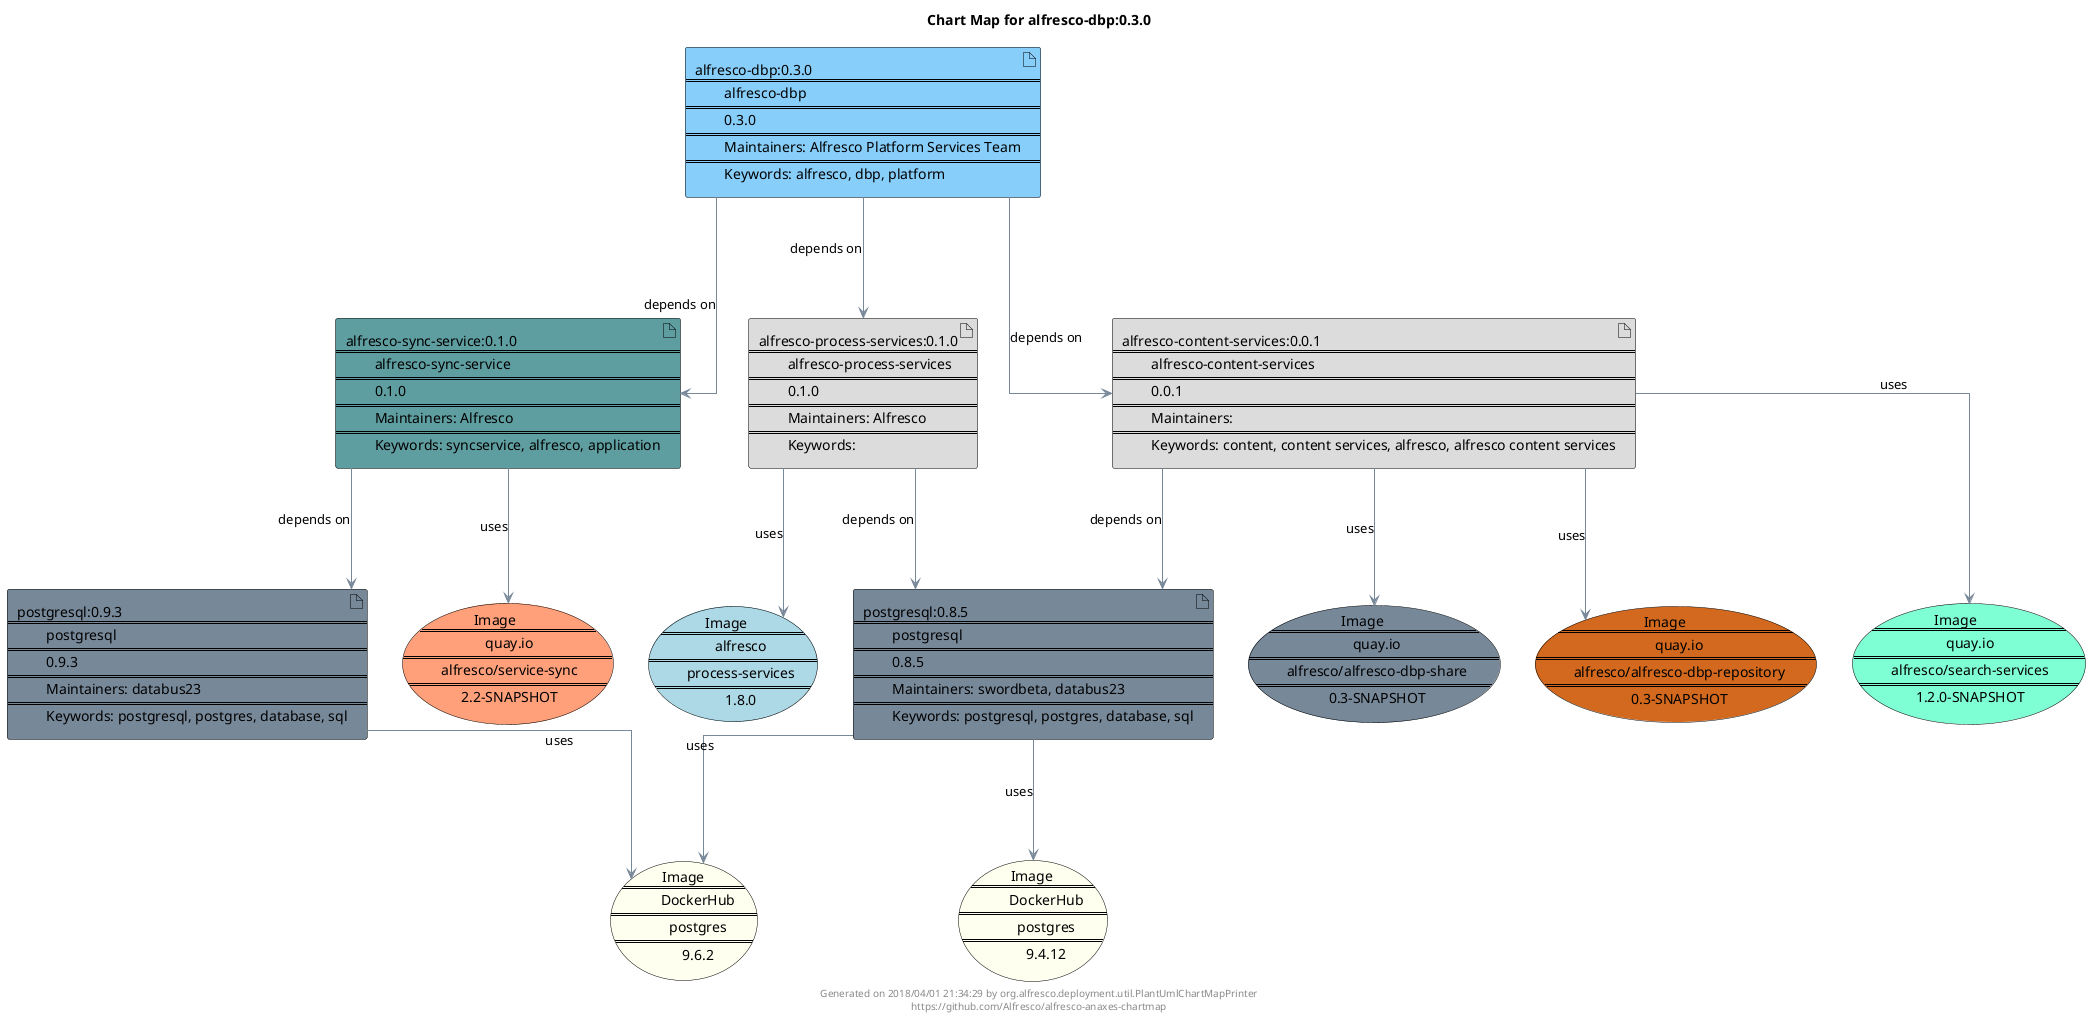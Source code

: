 @startuml
skinparam linetype ortho
skinparam backgroundColor white
skinparam usecaseBorderColor black
skinparam usecaseArrowColor LightSlateGray
skinparam artifactBorderColor black
skinparam artifactArrowColor LightSlateGray
title Chart Map for alfresco-dbp:0.3.0
'There are 6 referenced Helm Charts
artifact "alfresco-process-services:0.1.0\n====\n\talfresco-process-services\n====\n\t0.1.0\n====\n\tMaintainers: Alfresco\n====\n\tKeywords: " as alfresco_process_services_0_1_0 #Gainsboro
artifact "postgresql:0.9.3\n====\n\tpostgresql\n====\n\t0.9.3\n====\n\tMaintainers: databus23\n====\n\tKeywords: postgresql, postgres, database, sql" as postgresql_0_9_3 #LightSlateGray
artifact "alfresco-dbp:0.3.0\n====\n\talfresco-dbp\n====\n\t0.3.0\n====\n\tMaintainers: Alfresco Platform Services Team\n====\n\tKeywords: alfresco, dbp, platform" as alfresco_dbp_0_3_0 #LightSkyBlue
artifact "alfresco-sync-service:0.1.0\n====\n\talfresco-sync-service\n====\n\t0.1.0\n====\n\tMaintainers: Alfresco\n====\n\tKeywords: syncservice, alfresco, application" as alfresco_sync_service_0_1_0 #CadetBlue
artifact "alfresco-content-services:0.0.1\n====\n\talfresco-content-services\n====\n\t0.0.1\n====\n\tMaintainers: \n====\n\tKeywords: content, content services, alfresco, alfresco content services" as alfresco_content_services_0_0_1 #Gainsboro
artifact "postgresql:0.8.5\n====\n\tpostgresql\n====\n\t0.8.5\n====\n\tMaintainers: swordbeta, databus23\n====\n\tKeywords: postgresql, postgres, database, sql" as postgresql_0_8_5 #LightSlateGray
'There are 7 referenced Images
usecase "Image\n====\n\tDockerHub\n====\n\tpostgres\n====\n\t9.4.12" as postgres_9_4_12 #Ivory
usecase "Image\n====\n\tquay.io\n====\n\talfresco/alfresco-dbp-share\n====\n\t0.3-SNAPSHOT" as quay_io_alfresco_alfresco_dbp_share_0_3_SNAPSHOT #LightSlateGray
usecase "Image\n====\n\tDockerHub\n====\n\tpostgres\n====\n\t9.6.2" as postgres_9_6_2 #Ivory
usecase "Image\n====\n\tquay.io\n====\n\talfresco/alfresco-dbp-repository\n====\n\t0.3-SNAPSHOT" as quay_io_alfresco_alfresco_dbp_repository_0_3_SNAPSHOT #Chocolate
usecase "Image\n====\n\tquay.io\n====\n\talfresco/search-services\n====\n\t1.2.0-SNAPSHOT" as quay_io_alfresco_search_services_1_2_0_SNAPSHOT #Aquamarine
usecase "Image\n====\n\talfresco\n====\n\tprocess-services\n====\n\t1.8.0" as alfresco_process_services_1_8_0 #LightBlue
usecase "Image\n====\n\tquay.io\n====\n\talfresco/service-sync\n====\n\t2.2-SNAPSHOT" as quay_io_alfresco_service_sync_2_2_SNAPSHOT #LightSalmon
alfresco_dbp_0_3_0--->alfresco_content_services_0_0_1:depends on
alfresco_content_services_0_0_1--->postgresql_0_8_5:depends on
alfresco_dbp_0_3_0--->alfresco_process_services_0_1_0:depends on
alfresco_process_services_0_1_0--->postgresql_0_8_5:depends on
alfresco_dbp_0_3_0--->alfresco_sync_service_0_1_0:depends on
alfresco_sync_service_0_1_0--->postgresql_0_9_3:depends on
alfresco_process_services_0_1_0--->alfresco_process_services_1_8_0:uses
postgresql_0_9_3--->postgres_9_6_2:uses
alfresco_sync_service_0_1_0--->quay_io_alfresco_service_sync_2_2_SNAPSHOT:uses
alfresco_content_services_0_0_1--->quay_io_alfresco_alfresco_dbp_repository_0_3_SNAPSHOT:uses
alfresco_content_services_0_0_1--->quay_io_alfresco_alfresco_dbp_share_0_3_SNAPSHOT:uses
alfresco_content_services_0_0_1--->quay_io_alfresco_search_services_1_2_0_SNAPSHOT:uses
postgresql_0_8_5--->postgres_9_4_12:uses
postgresql_0_8_5--->postgres_9_6_2:uses
center footer Generated on 2018/04/01 21:34:29 by org.alfresco.deployment.util.PlantUmlChartMapPrinter\nhttps://github.com/Alfresco/alfresco-anaxes-chartmap
@enduml
